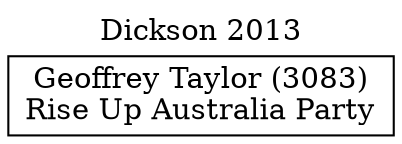 // House preference flow
digraph "Geoffrey Taylor (3083)_Dickson_2013" {
	graph [label="Dickson 2013" labelloc=t mclimit=10]
	node [shape=box]
	"Geoffrey Taylor (3083)" [label="Geoffrey Taylor (3083)
Rise Up Australia Party"]
}
